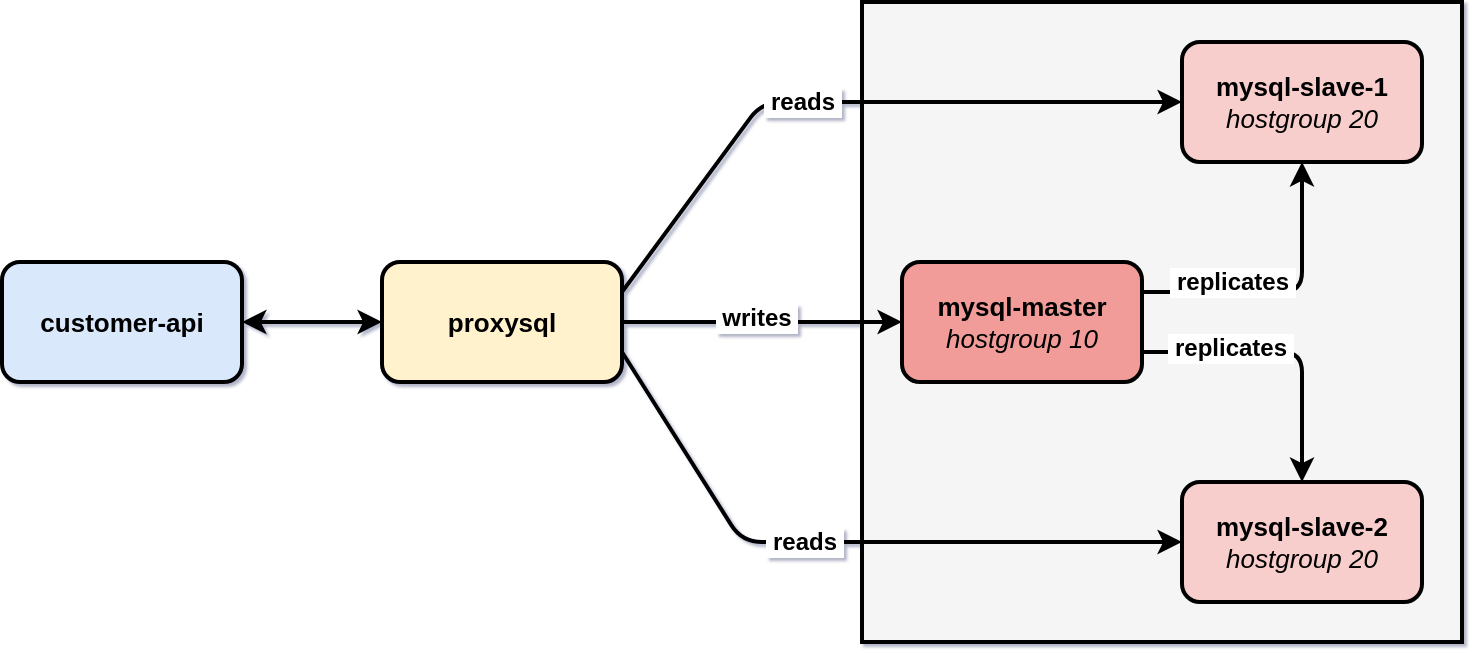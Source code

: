 <mxfile version="10.6.9" type="device"><diagram id="AANhzCFYC8vG6qVqYW1s" name="Page-1"><mxGraphModel dx="758" dy="497" grid="1" gridSize="10" guides="1" tooltips="1" connect="1" arrows="1" fold="1" page="1" pageScale="1" pageWidth="850" pageHeight="1100" math="0" shadow="1"><root><mxCell id="0"/><mxCell id="1" parent="0"/><mxCell id="R-bEiDgyi3sYM1J0h94U-18" value="" style="rounded=0;whiteSpace=wrap;html=1;strokeWidth=2;fillColor=#f5f5f5;strokeColor=#000000;fontColor=#333333;" vertex="1" parent="1"><mxGeometry x="490" y="20" width="300" height="320" as="geometry"/></mxCell><mxCell id="R-bEiDgyi3sYM1J0h94U-1" value="&lt;font style=&quot;font-size: 13px&quot;&gt;customer-api&lt;/font&gt;" style="rounded=1;whiteSpace=wrap;html=1;fontStyle=1;strokeWidth=2;fillColor=#dae8fc;strokeColor=#000000;" vertex="1" parent="1"><mxGeometry x="60" y="150" width="120" height="60" as="geometry"/></mxCell><mxCell id="R-bEiDgyi3sYM1J0h94U-2" value="&lt;b&gt;&lt;font style=&quot;font-size: 13px&quot;&gt;proxysql&lt;/font&gt;&lt;/b&gt;" style="rounded=1;whiteSpace=wrap;html=1;strokeWidth=2;fillColor=#fff2cc;strokeColor=#000000;" vertex="1" parent="1"><mxGeometry x="250" y="150" width="120" height="60" as="geometry"/></mxCell><mxCell id="R-bEiDgyi3sYM1J0h94U-3" value="&lt;font style=&quot;font-size: 13px&quot;&gt;&lt;b&gt;mysql-slave-1&lt;br&gt;&lt;/b&gt;&lt;i&gt;hostgroup 20&lt;/i&gt;&lt;/font&gt;&lt;b&gt;&lt;br&gt;&lt;/b&gt;" style="rounded=1;whiteSpace=wrap;html=1;strokeWidth=2;fillColor=#f8cecc;strokeColor=#000000;" vertex="1" parent="1"><mxGeometry x="650" y="40" width="120" height="60" as="geometry"/></mxCell><mxCell id="R-bEiDgyi3sYM1J0h94U-4" value="&lt;font style=&quot;font-size: 13px&quot;&gt;&lt;b&gt;mysql-master&lt;/b&gt;&lt;br&gt;&lt;i&gt;hostgroup 10&lt;/i&gt;&lt;/font&gt;&lt;br&gt;" style="rounded=1;whiteSpace=wrap;html=1;strokeWidth=2;fillColor=#F19C99;strokeColor=#000000;" vertex="1" parent="1"><mxGeometry x="510" y="150" width="120" height="60" as="geometry"/></mxCell><mxCell id="R-bEiDgyi3sYM1J0h94U-5" value="&lt;font style=&quot;font-size: 13px&quot;&gt;&lt;b&gt;mysql-slave-2&lt;br&gt;&lt;/b&gt;&lt;i&gt;hostgroup 20&lt;/i&gt;&lt;/font&gt;&lt;b&gt;&lt;br&gt;&lt;/b&gt;" style="rounded=1;whiteSpace=wrap;html=1;strokeWidth=2;fillColor=#f8cecc;strokeColor=#000000;" vertex="1" parent="1"><mxGeometry x="650" y="260" width="120" height="60" as="geometry"/></mxCell><mxCell id="R-bEiDgyi3sYM1J0h94U-6" value="" style="endArrow=classic;startArrow=classic;html=1;exitX=1;exitY=0.5;exitDx=0;exitDy=0;entryX=0;entryY=0.5;entryDx=0;entryDy=0;strokeWidth=2;" edge="1" parent="1" source="R-bEiDgyi3sYM1J0h94U-1" target="R-bEiDgyi3sYM1J0h94U-2"><mxGeometry width="50" height="50" relative="1" as="geometry"><mxPoint x="200" y="290" as="sourcePoint"/><mxPoint x="250" y="240" as="targetPoint"/></mxGeometry></mxCell><mxCell id="R-bEiDgyi3sYM1J0h94U-7" value="" style="endArrow=classic;html=1;strokeWidth=2;entryX=0;entryY=0.5;entryDx=0;entryDy=0;exitX=1;exitY=0.25;exitDx=0;exitDy=0;" edge="1" parent="1" source="R-bEiDgyi3sYM1J0h94U-2" target="R-bEiDgyi3sYM1J0h94U-3"><mxGeometry width="50" height="50" relative="1" as="geometry"><mxPoint x="390" y="150" as="sourcePoint"/><mxPoint x="440" y="100" as="targetPoint"/><Array as="points"><mxPoint x="440" y="70"/></Array></mxGeometry></mxCell><mxCell id="R-bEiDgyi3sYM1J0h94U-11" value="&lt;b&gt;&amp;nbsp;reads&amp;nbsp;&lt;/b&gt;&lt;br&gt;" style="text;html=1;resizable=0;points=[];align=center;verticalAlign=middle;labelBackgroundColor=#ffffff;" vertex="1" connectable="0" parent="R-bEiDgyi3sYM1J0h94U-7"><mxGeometry x="-0.281" y="-14" relative="1" as="geometry"><mxPoint x="20" y="-14" as="offset"/></mxGeometry></mxCell><mxCell id="R-bEiDgyi3sYM1J0h94U-8" value="" style="endArrow=classic;html=1;strokeWidth=2;exitX=1;exitY=0.5;exitDx=0;exitDy=0;entryX=0;entryY=0.5;entryDx=0;entryDy=0;" edge="1" parent="1" source="R-bEiDgyi3sYM1J0h94U-2" target="R-bEiDgyi3sYM1J0h94U-4"><mxGeometry width="50" height="50" relative="1" as="geometry"><mxPoint x="60" y="390" as="sourcePoint"/><mxPoint x="110" y="340" as="targetPoint"/></mxGeometry></mxCell><mxCell id="R-bEiDgyi3sYM1J0h94U-10" value="&lt;b&gt;&amp;nbsp;writes&amp;nbsp;&lt;/b&gt;" style="text;html=1;resizable=0;points=[];align=center;verticalAlign=middle;labelBackgroundColor=#ffffff;" vertex="1" connectable="0" parent="R-bEiDgyi3sYM1J0h94U-8"><mxGeometry x="-0.05" y="2" relative="1" as="geometry"><mxPoint as="offset"/></mxGeometry></mxCell><mxCell id="R-bEiDgyi3sYM1J0h94U-9" value="" style="endArrow=classic;html=1;strokeWidth=2;exitX=1;exitY=0.75;exitDx=0;exitDy=0;entryX=0;entryY=0.5;entryDx=0;entryDy=0;" edge="1" parent="1" source="R-bEiDgyi3sYM1J0h94U-2" target="R-bEiDgyi3sYM1J0h94U-5"><mxGeometry width="50" height="50" relative="1" as="geometry"><mxPoint x="380" y="190" as="sourcePoint"/><mxPoint x="470" y="190" as="targetPoint"/><Array as="points"><mxPoint x="430" y="290"/></Array></mxGeometry></mxCell><mxCell id="R-bEiDgyi3sYM1J0h94U-12" value="&lt;b&gt;&amp;nbsp;reads&amp;nbsp;&lt;/b&gt;" style="text;html=1;resizable=0;points=[];align=center;verticalAlign=middle;labelBackgroundColor=#ffffff;" vertex="1" connectable="0" parent="R-bEiDgyi3sYM1J0h94U-9"><mxGeometry x="-0.324" y="49" relative="1" as="geometry"><mxPoint x="30.5" y="49" as="offset"/></mxGeometry></mxCell><mxCell id="R-bEiDgyi3sYM1J0h94U-13" value="" style="endArrow=classic;html=1;strokeWidth=2;exitX=1;exitY=0.75;exitDx=0;exitDy=0;entryX=0.5;entryY=0;entryDx=0;entryDy=0;" edge="1" parent="1" source="R-bEiDgyi3sYM1J0h94U-4" target="R-bEiDgyi3sYM1J0h94U-5"><mxGeometry width="50" height="50" relative="1" as="geometry"><mxPoint x="720" y="240" as="sourcePoint"/><mxPoint x="770" y="190" as="targetPoint"/><Array as="points"><mxPoint x="710" y="195"/></Array></mxGeometry></mxCell><mxCell id="R-bEiDgyi3sYM1J0h94U-16" value="&lt;b&gt;&amp;nbsp;replicates&amp;nbsp;&lt;/b&gt;" style="text;html=1;resizable=0;points=[];align=center;verticalAlign=middle;labelBackgroundColor=#ffffff;" vertex="1" connectable="0" parent="R-bEiDgyi3sYM1J0h94U-13"><mxGeometry x="-0.394" y="2" relative="1" as="geometry"><mxPoint as="offset"/></mxGeometry></mxCell><mxCell id="R-bEiDgyi3sYM1J0h94U-14" value="" style="endArrow=classic;html=1;strokeWidth=2;exitX=1;exitY=0.25;exitDx=0;exitDy=0;entryX=0.5;entryY=1;entryDx=0;entryDy=0;" edge="1" parent="1" source="R-bEiDgyi3sYM1J0h94U-4" target="R-bEiDgyi3sYM1J0h94U-3"><mxGeometry width="50" height="50" relative="1" as="geometry"><mxPoint x="150" y="390" as="sourcePoint"/><mxPoint x="200" y="340" as="targetPoint"/><Array as="points"><mxPoint x="710" y="165"/></Array></mxGeometry></mxCell><mxCell id="R-bEiDgyi3sYM1J0h94U-15" value="&lt;b&gt;&amp;nbsp;replicates&amp;nbsp;&lt;/b&gt;" style="text;html=1;resizable=0;points=[];align=center;verticalAlign=middle;labelBackgroundColor=#ffffff;" vertex="1" connectable="0" parent="R-bEiDgyi3sYM1J0h94U-14"><mxGeometry x="-0.491" y="1" relative="1" as="geometry"><mxPoint x="8" y="-4" as="offset"/></mxGeometry></mxCell></root></mxGraphModel></diagram></mxfile>